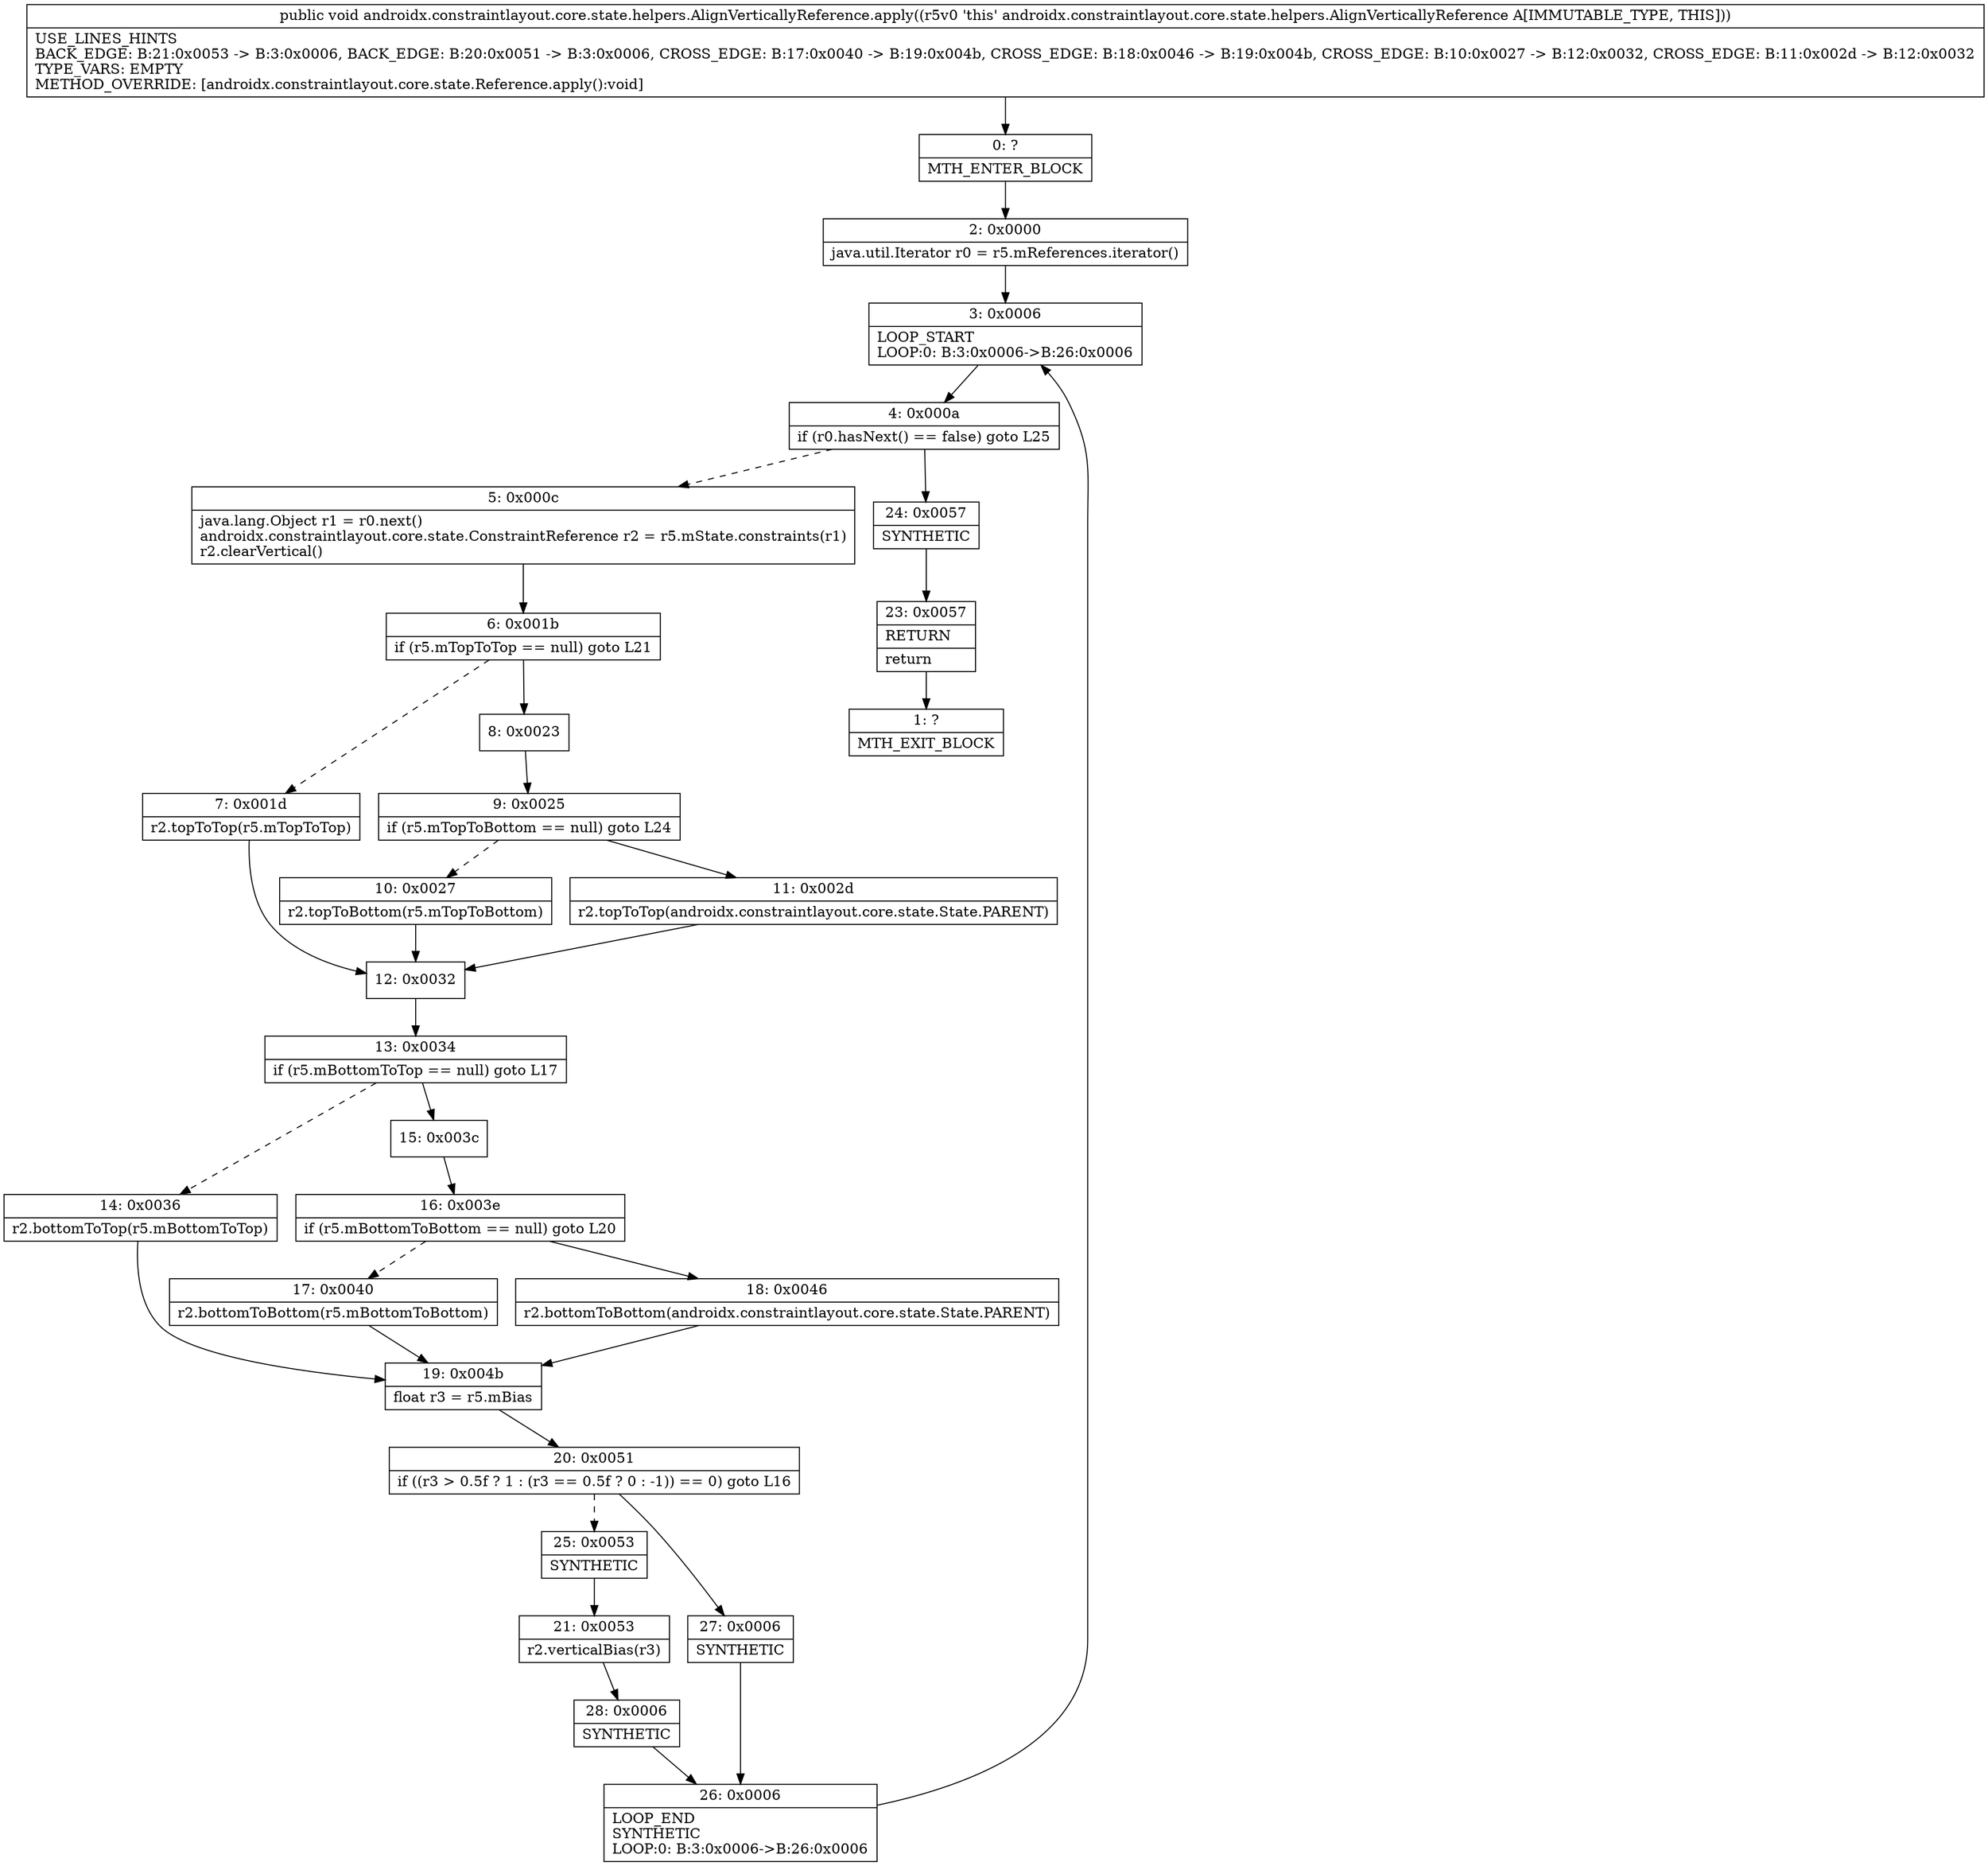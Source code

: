 digraph "CFG forandroidx.constraintlayout.core.state.helpers.AlignVerticallyReference.apply()V" {
Node_0 [shape=record,label="{0\:\ ?|MTH_ENTER_BLOCK\l}"];
Node_2 [shape=record,label="{2\:\ 0x0000|java.util.Iterator r0 = r5.mReferences.iterator()\l}"];
Node_3 [shape=record,label="{3\:\ 0x0006|LOOP_START\lLOOP:0: B:3:0x0006\-\>B:26:0x0006\l}"];
Node_4 [shape=record,label="{4\:\ 0x000a|if (r0.hasNext() == false) goto L25\l}"];
Node_5 [shape=record,label="{5\:\ 0x000c|java.lang.Object r1 = r0.next()\landroidx.constraintlayout.core.state.ConstraintReference r2 = r5.mState.constraints(r1)\lr2.clearVertical()\l}"];
Node_6 [shape=record,label="{6\:\ 0x001b|if (r5.mTopToTop == null) goto L21\l}"];
Node_7 [shape=record,label="{7\:\ 0x001d|r2.topToTop(r5.mTopToTop)\l}"];
Node_12 [shape=record,label="{12\:\ 0x0032}"];
Node_13 [shape=record,label="{13\:\ 0x0034|if (r5.mBottomToTop == null) goto L17\l}"];
Node_14 [shape=record,label="{14\:\ 0x0036|r2.bottomToTop(r5.mBottomToTop)\l}"];
Node_19 [shape=record,label="{19\:\ 0x004b|float r3 = r5.mBias\l}"];
Node_20 [shape=record,label="{20\:\ 0x0051|if ((r3 \> 0.5f ? 1 : (r3 == 0.5f ? 0 : \-1)) == 0) goto L16\l}"];
Node_25 [shape=record,label="{25\:\ 0x0053|SYNTHETIC\l}"];
Node_21 [shape=record,label="{21\:\ 0x0053|r2.verticalBias(r3)\l}"];
Node_28 [shape=record,label="{28\:\ 0x0006|SYNTHETIC\l}"];
Node_26 [shape=record,label="{26\:\ 0x0006|LOOP_END\lSYNTHETIC\lLOOP:0: B:3:0x0006\-\>B:26:0x0006\l}"];
Node_27 [shape=record,label="{27\:\ 0x0006|SYNTHETIC\l}"];
Node_15 [shape=record,label="{15\:\ 0x003c}"];
Node_16 [shape=record,label="{16\:\ 0x003e|if (r5.mBottomToBottom == null) goto L20\l}"];
Node_17 [shape=record,label="{17\:\ 0x0040|r2.bottomToBottom(r5.mBottomToBottom)\l}"];
Node_18 [shape=record,label="{18\:\ 0x0046|r2.bottomToBottom(androidx.constraintlayout.core.state.State.PARENT)\l}"];
Node_8 [shape=record,label="{8\:\ 0x0023}"];
Node_9 [shape=record,label="{9\:\ 0x0025|if (r5.mTopToBottom == null) goto L24\l}"];
Node_10 [shape=record,label="{10\:\ 0x0027|r2.topToBottom(r5.mTopToBottom)\l}"];
Node_11 [shape=record,label="{11\:\ 0x002d|r2.topToTop(androidx.constraintlayout.core.state.State.PARENT)\l}"];
Node_24 [shape=record,label="{24\:\ 0x0057|SYNTHETIC\l}"];
Node_23 [shape=record,label="{23\:\ 0x0057|RETURN\l|return\l}"];
Node_1 [shape=record,label="{1\:\ ?|MTH_EXIT_BLOCK\l}"];
MethodNode[shape=record,label="{public void androidx.constraintlayout.core.state.helpers.AlignVerticallyReference.apply((r5v0 'this' androidx.constraintlayout.core.state.helpers.AlignVerticallyReference A[IMMUTABLE_TYPE, THIS]))  | USE_LINES_HINTS\lBACK_EDGE: B:21:0x0053 \-\> B:3:0x0006, BACK_EDGE: B:20:0x0051 \-\> B:3:0x0006, CROSS_EDGE: B:17:0x0040 \-\> B:19:0x004b, CROSS_EDGE: B:18:0x0046 \-\> B:19:0x004b, CROSS_EDGE: B:10:0x0027 \-\> B:12:0x0032, CROSS_EDGE: B:11:0x002d \-\> B:12:0x0032\lTYPE_VARS: EMPTY\lMETHOD_OVERRIDE: [androidx.constraintlayout.core.state.Reference.apply():void]\l}"];
MethodNode -> Node_0;Node_0 -> Node_2;
Node_2 -> Node_3;
Node_3 -> Node_4;
Node_4 -> Node_5[style=dashed];
Node_4 -> Node_24;
Node_5 -> Node_6;
Node_6 -> Node_7[style=dashed];
Node_6 -> Node_8;
Node_7 -> Node_12;
Node_12 -> Node_13;
Node_13 -> Node_14[style=dashed];
Node_13 -> Node_15;
Node_14 -> Node_19;
Node_19 -> Node_20;
Node_20 -> Node_25[style=dashed];
Node_20 -> Node_27;
Node_25 -> Node_21;
Node_21 -> Node_28;
Node_28 -> Node_26;
Node_26 -> Node_3;
Node_27 -> Node_26;
Node_15 -> Node_16;
Node_16 -> Node_17[style=dashed];
Node_16 -> Node_18;
Node_17 -> Node_19;
Node_18 -> Node_19;
Node_8 -> Node_9;
Node_9 -> Node_10[style=dashed];
Node_9 -> Node_11;
Node_10 -> Node_12;
Node_11 -> Node_12;
Node_24 -> Node_23;
Node_23 -> Node_1;
}

